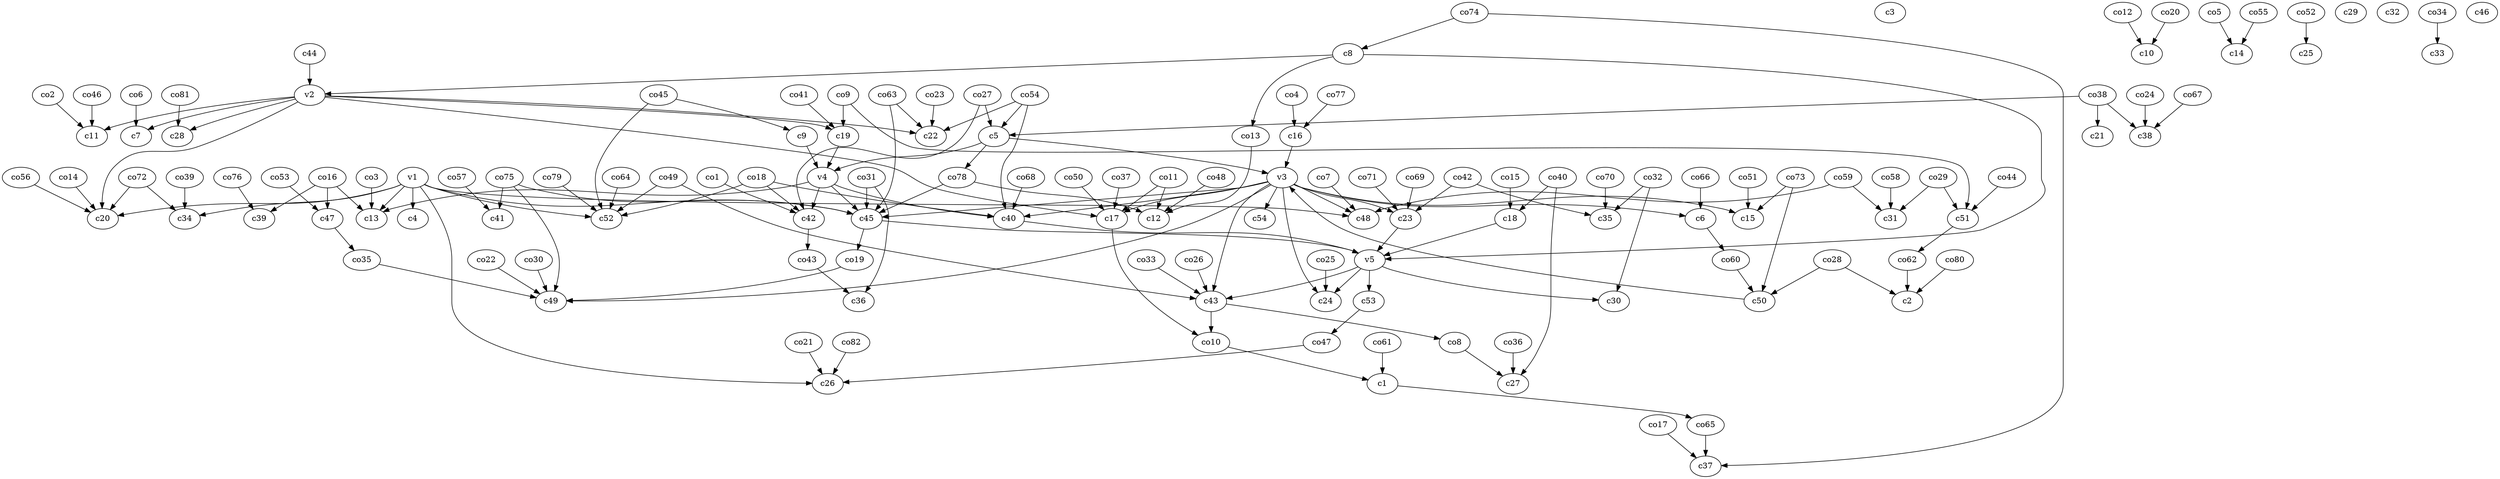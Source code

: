 strict digraph  {
c1;
c2;
c3;
c4;
c5;
c6;
c7;
c8;
c9;
c10;
c11;
c12;
c13;
c14;
c15;
c16;
c17;
c18;
c19;
c20;
c21;
c22;
c23;
c24;
c25;
c26;
c27;
c28;
c29;
c30;
c31;
c32;
c33;
c34;
c35;
c36;
c37;
c38;
c39;
c40;
c41;
c42;
c43;
c44;
c45;
c46;
c47;
c48;
c49;
c50;
c51;
c52;
c53;
c54;
v1;
v2;
v3;
v4;
v5;
co1;
co2;
co3;
co4;
co5;
co6;
co7;
co8;
co9;
co10;
co11;
co12;
co13;
co14;
co15;
co16;
co17;
co18;
co19;
co20;
co21;
co22;
co23;
co24;
co25;
co26;
co27;
co28;
co29;
co30;
co31;
co32;
co33;
co34;
co35;
co36;
co37;
co38;
co39;
co40;
co41;
co42;
co43;
co44;
co45;
co46;
co47;
co48;
co49;
co50;
co51;
co52;
co53;
co54;
co55;
co56;
co57;
co58;
co59;
co60;
co61;
co62;
co63;
co64;
co65;
co66;
co67;
co68;
co69;
co70;
co71;
co72;
co73;
co74;
co75;
co76;
co77;
co78;
co79;
co80;
co81;
co82;
c1 -> co65  [weight=1];
c5 -> v4  [weight=1];
c5 -> co78  [weight=1];
c5 -> v3  [weight=1];
c6 -> co60  [weight=1];
c8 -> co13  [weight=1];
c8 -> v5  [weight=1];
c8 -> v2  [weight=1];
c9 -> v4  [weight=1];
c16 -> v3  [weight=1];
c17 -> co10  [weight=1];
c18 -> v5  [weight=1];
c19 -> v4  [weight=1];
c23 -> v5  [weight=1];
c40 -> v5  [weight=1];
c42 -> co43  [weight=1];
c43 -> co8  [weight=1];
c43 -> co10  [weight=1];
c44 -> v2  [weight=1];
c45 -> v5  [weight=1];
c45 -> co19  [weight=1];
c47 -> co35  [weight=1];
c50 -> v3  [weight=1];
c51 -> co62  [weight=1];
c53 -> co47  [weight=1];
v1 -> c4  [weight=1];
v1 -> c13  [weight=1];
v1 -> c45  [weight=1];
v1 -> c20  [weight=1];
v1 -> c48  [weight=1];
v1 -> c34  [weight=1];
v1 -> c26  [weight=1];
v1 -> c52  [weight=1];
v2 -> c28  [weight=1];
v2 -> c7  [weight=1];
v2 -> c19  [weight=1];
v2 -> c22  [weight=1];
v2 -> c17  [weight=1];
v2 -> c11  [weight=1];
v2 -> c20  [weight=1];
v3 -> c23  [weight=1];
v3 -> c49  [weight=1];
v3 -> c54  [weight=1];
v3 -> c15  [weight=1];
v3 -> c24  [weight=1];
v3 -> c40  [weight=1];
v3 -> c48  [weight=1];
v3 -> c6  [weight=1];
v3 -> c43  [weight=1];
v3 -> c17  [weight=1];
v3 -> c45  [weight=1];
v4 -> c40  [weight=1];
v4 -> c42  [weight=1];
v4 -> c13  [weight=1];
v4 -> c45  [weight=1];
v5 -> c53  [weight=1];
v5 -> c24  [weight=1];
v5 -> c30  [weight=1];
v5 -> c43  [weight=1];
co1 -> c42  [weight=1];
co2 -> c11  [weight=1];
co3 -> c13  [weight=1];
co4 -> c16  [weight=1];
co5 -> c14  [weight=1];
co6 -> c7  [weight=1];
co7 -> c48  [weight=1];
co8 -> c27  [weight=1];
co9 -> c51  [weight=1];
co9 -> c19  [weight=1];
co10 -> c1  [weight=1];
co11 -> c17  [weight=1];
co11 -> c12  [weight=1];
co12 -> c10  [weight=1];
co13 -> c12  [weight=1];
co14 -> c20  [weight=1];
co15 -> c18  [weight=1];
co16 -> c13  [weight=1];
co16 -> c39  [weight=1];
co16 -> c47  [weight=1];
co17 -> c37  [weight=1];
co18 -> c42  [weight=1];
co18 -> c40  [weight=1];
co18 -> c52  [weight=1];
co19 -> c49  [weight=1];
co20 -> c10  [weight=1];
co21 -> c26  [weight=1];
co22 -> c49  [weight=1];
co23 -> c22  [weight=1];
co24 -> c38  [weight=1];
co25 -> c24  [weight=1];
co26 -> c43  [weight=1];
co27 -> c42  [weight=1];
co27 -> c5  [weight=1];
co28 -> c2  [weight=1];
co28 -> c50  [weight=1];
co29 -> c51  [weight=1];
co29 -> c31  [weight=1];
co30 -> c49  [weight=1];
co31 -> c45  [weight=1];
co31 -> c36  [weight=1];
co32 -> c35  [weight=1];
co32 -> c30  [weight=1];
co33 -> c43  [weight=1];
co34 -> c33  [weight=1];
co35 -> c49  [weight=1];
co36 -> c27  [weight=1];
co37 -> c17  [weight=1];
co38 -> c5  [weight=1];
co38 -> c21  [weight=1];
co38 -> c38  [weight=1];
co39 -> c34  [weight=1];
co40 -> c27  [weight=1];
co40 -> c18  [weight=1];
co41 -> c19  [weight=1];
co42 -> c23  [weight=1];
co42 -> c35  [weight=1];
co43 -> c36  [weight=1];
co44 -> c51  [weight=1];
co45 -> c52  [weight=1];
co45 -> c9  [weight=1];
co46 -> c11  [weight=1];
co47 -> c26  [weight=1];
co48 -> c12  [weight=1];
co49 -> c43  [weight=1];
co49 -> c52  [weight=1];
co50 -> c17  [weight=1];
co51 -> c15  [weight=1];
co52 -> c25  [weight=1];
co53 -> c47  [weight=1];
co54 -> c5  [weight=1];
co54 -> c40  [weight=1];
co54 -> c22  [weight=1];
co55 -> c14  [weight=1];
co56 -> c20  [weight=1];
co57 -> c41  [weight=1];
co58 -> c31  [weight=1];
co59 -> c48  [weight=1];
co59 -> c31  [weight=1];
co60 -> c50  [weight=1];
co61 -> c1  [weight=1];
co62 -> c2  [weight=1];
co63 -> c45  [weight=1];
co63 -> c22  [weight=1];
co64 -> c52  [weight=1];
co65 -> c37  [weight=1];
co66 -> c6  [weight=1];
co67 -> c38  [weight=1];
co68 -> c40  [weight=1];
co69 -> c23  [weight=1];
co70 -> c35  [weight=1];
co71 -> c23  [weight=1];
co72 -> c34  [weight=1];
co72 -> c20  [weight=1];
co73 -> c50  [weight=1];
co73 -> c15  [weight=1];
co74 -> c37  [weight=1];
co74 -> c8  [weight=1];
co75 -> c45  [weight=1];
co75 -> c49  [weight=1];
co75 -> c41  [weight=1];
co76 -> c39  [weight=1];
co77 -> c16  [weight=1];
co78 -> c12  [weight=1];
co78 -> c45  [weight=1];
co79 -> c52  [weight=1];
co80 -> c2  [weight=1];
co81 -> c28  [weight=1];
co82 -> c26  [weight=1];
}
